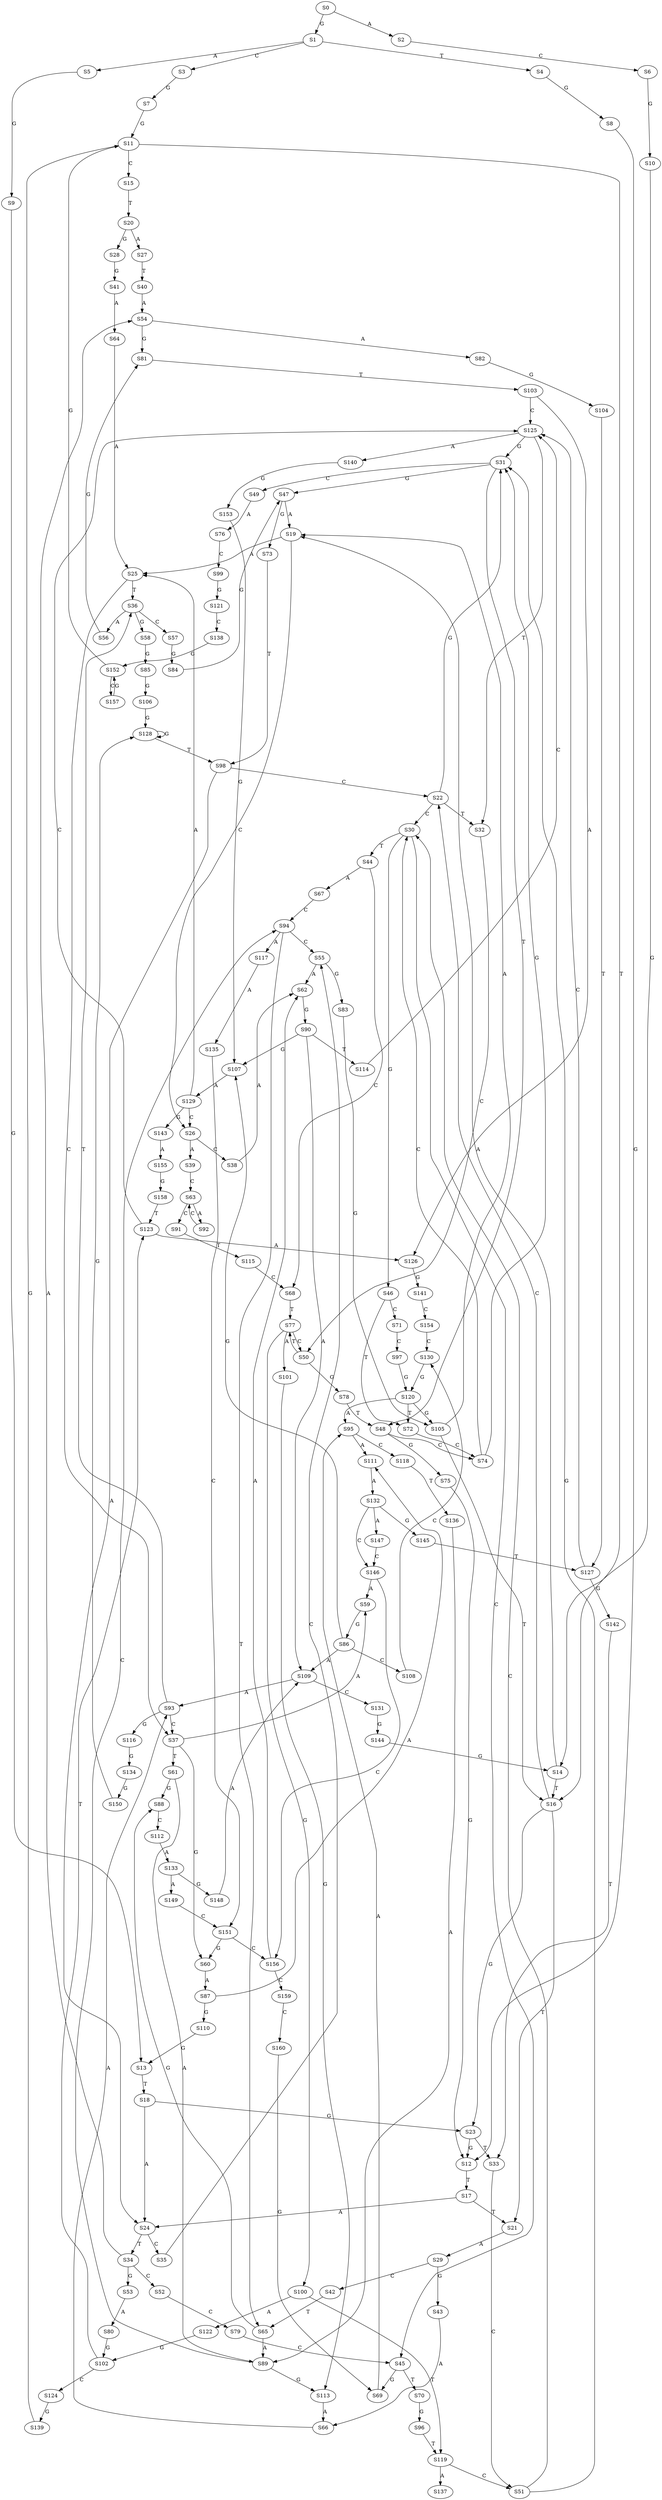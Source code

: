 strict digraph  {
	S0 -> S1 [ label = G ];
	S0 -> S2 [ label = A ];
	S1 -> S3 [ label = C ];
	S1 -> S4 [ label = T ];
	S1 -> S5 [ label = A ];
	S2 -> S6 [ label = C ];
	S3 -> S7 [ label = G ];
	S4 -> S8 [ label = G ];
	S5 -> S9 [ label = G ];
	S6 -> S10 [ label = G ];
	S7 -> S11 [ label = G ];
	S8 -> S12 [ label = G ];
	S9 -> S13 [ label = G ];
	S10 -> S14 [ label = G ];
	S11 -> S15 [ label = C ];
	S11 -> S16 [ label = T ];
	S12 -> S17 [ label = T ];
	S13 -> S18 [ label = T ];
	S14 -> S19 [ label = A ];
	S14 -> S16 [ label = T ];
	S15 -> S20 [ label = T ];
	S16 -> S21 [ label = T ];
	S16 -> S22 [ label = C ];
	S16 -> S23 [ label = G ];
	S17 -> S24 [ label = A ];
	S17 -> S21 [ label = T ];
	S18 -> S23 [ label = G ];
	S18 -> S24 [ label = A ];
	S19 -> S25 [ label = A ];
	S19 -> S26 [ label = C ];
	S20 -> S27 [ label = A ];
	S20 -> S28 [ label = G ];
	S21 -> S29 [ label = A ];
	S22 -> S30 [ label = C ];
	S22 -> S31 [ label = G ];
	S22 -> S32 [ label = T ];
	S23 -> S33 [ label = T ];
	S23 -> S12 [ label = G ];
	S24 -> S34 [ label = T ];
	S24 -> S35 [ label = C ];
	S25 -> S36 [ label = T ];
	S25 -> S37 [ label = C ];
	S26 -> S38 [ label = C ];
	S26 -> S39 [ label = A ];
	S27 -> S40 [ label = T ];
	S28 -> S41 [ label = G ];
	S29 -> S42 [ label = C ];
	S29 -> S43 [ label = G ];
	S30 -> S44 [ label = T ];
	S30 -> S45 [ label = C ];
	S30 -> S46 [ label = G ];
	S31 -> S47 [ label = G ];
	S31 -> S48 [ label = T ];
	S31 -> S49 [ label = C ];
	S32 -> S50 [ label = C ];
	S33 -> S51 [ label = C ];
	S34 -> S52 [ label = C ];
	S34 -> S53 [ label = G ];
	S34 -> S54 [ label = A ];
	S35 -> S55 [ label = C ];
	S36 -> S56 [ label = A ];
	S36 -> S57 [ label = C ];
	S36 -> S58 [ label = G ];
	S37 -> S59 [ label = A ];
	S37 -> S60 [ label = G ];
	S37 -> S61 [ label = T ];
	S38 -> S62 [ label = A ];
	S39 -> S63 [ label = C ];
	S40 -> S54 [ label = A ];
	S41 -> S64 [ label = A ];
	S42 -> S65 [ label = T ];
	S43 -> S66 [ label = A ];
	S44 -> S67 [ label = A ];
	S44 -> S68 [ label = C ];
	S45 -> S69 [ label = G ];
	S45 -> S70 [ label = T ];
	S46 -> S71 [ label = C ];
	S46 -> S72 [ label = T ];
	S47 -> S19 [ label = A ];
	S47 -> S73 [ label = G ];
	S48 -> S74 [ label = C ];
	S48 -> S75 [ label = G ];
	S49 -> S76 [ label = A ];
	S50 -> S77 [ label = T ];
	S50 -> S78 [ label = G ];
	S51 -> S31 [ label = G ];
	S51 -> S30 [ label = C ];
	S52 -> S79 [ label = C ];
	S53 -> S80 [ label = A ];
	S54 -> S81 [ label = G ];
	S54 -> S82 [ label = A ];
	S55 -> S62 [ label = A ];
	S55 -> S83 [ label = G ];
	S56 -> S81 [ label = G ];
	S57 -> S84 [ label = G ];
	S58 -> S85 [ label = G ];
	S59 -> S86 [ label = G ];
	S60 -> S87 [ label = A ];
	S61 -> S88 [ label = G ];
	S61 -> S89 [ label = A ];
	S62 -> S90 [ label = G ];
	S63 -> S91 [ label = C ];
	S63 -> S92 [ label = A ];
	S64 -> S25 [ label = A ];
	S65 -> S89 [ label = A ];
	S65 -> S88 [ label = G ];
	S66 -> S93 [ label = A ];
	S67 -> S94 [ label = C ];
	S68 -> S77 [ label = T ];
	S69 -> S95 [ label = A ];
	S70 -> S96 [ label = G ];
	S71 -> S97 [ label = C ];
	S72 -> S74 [ label = C ];
	S73 -> S98 [ label = T ];
	S74 -> S31 [ label = G ];
	S74 -> S30 [ label = C ];
	S75 -> S12 [ label = G ];
	S76 -> S99 [ label = C ];
	S77 -> S100 [ label = G ];
	S77 -> S50 [ label = C ];
	S77 -> S101 [ label = A ];
	S78 -> S48 [ label = T ];
	S79 -> S45 [ label = C ];
	S80 -> S102 [ label = G ];
	S81 -> S103 [ label = T ];
	S82 -> S104 [ label = G ];
	S83 -> S105 [ label = G ];
	S84 -> S47 [ label = G ];
	S85 -> S106 [ label = G ];
	S86 -> S107 [ label = G ];
	S86 -> S108 [ label = C ];
	S86 -> S109 [ label = A ];
	S87 -> S110 [ label = G ];
	S87 -> S111 [ label = A ];
	S88 -> S112 [ label = C ];
	S89 -> S113 [ label = G ];
	S89 -> S94 [ label = C ];
	S90 -> S114 [ label = T ];
	S90 -> S107 [ label = G ];
	S90 -> S109 [ label = A ];
	S91 -> S115 [ label = T ];
	S92 -> S63 [ label = C ];
	S93 -> S36 [ label = T ];
	S93 -> S37 [ label = C ];
	S93 -> S116 [ label = G ];
	S94 -> S55 [ label = C ];
	S94 -> S65 [ label = T ];
	S94 -> S117 [ label = A ];
	S95 -> S111 [ label = A ];
	S95 -> S118 [ label = C ];
	S96 -> S119 [ label = T ];
	S97 -> S120 [ label = G ];
	S98 -> S24 [ label = A ];
	S98 -> S22 [ label = C ];
	S99 -> S121 [ label = G ];
	S100 -> S122 [ label = A ];
	S100 -> S119 [ label = T ];
	S101 -> S113 [ label = G ];
	S102 -> S123 [ label = T ];
	S102 -> S124 [ label = C ];
	S103 -> S125 [ label = C ];
	S103 -> S126 [ label = A ];
	S104 -> S127 [ label = T ];
	S105 -> S19 [ label = A ];
	S105 -> S16 [ label = T ];
	S106 -> S128 [ label = G ];
	S107 -> S129 [ label = A ];
	S108 -> S130 [ label = C ];
	S109 -> S131 [ label = C ];
	S109 -> S93 [ label = A ];
	S110 -> S13 [ label = G ];
	S111 -> S132 [ label = A ];
	S112 -> S133 [ label = A ];
	S113 -> S66 [ label = A ];
	S114 -> S125 [ label = C ];
	S115 -> S68 [ label = C ];
	S116 -> S134 [ label = G ];
	S117 -> S135 [ label = A ];
	S118 -> S136 [ label = T ];
	S119 -> S137 [ label = A ];
	S119 -> S51 [ label = C ];
	S120 -> S95 [ label = A ];
	S120 -> S72 [ label = T ];
	S120 -> S105 [ label = G ];
	S121 -> S138 [ label = C ];
	S122 -> S102 [ label = G ];
	S123 -> S126 [ label = A ];
	S123 -> S125 [ label = C ];
	S124 -> S139 [ label = G ];
	S125 -> S32 [ label = T ];
	S125 -> S140 [ label = A ];
	S125 -> S31 [ label = G ];
	S126 -> S141 [ label = G ];
	S127 -> S142 [ label = G ];
	S127 -> S125 [ label = C ];
	S128 -> S98 [ label = T ];
	S128 -> S128 [ label = G ];
	S129 -> S25 [ label = A ];
	S129 -> S26 [ label = C ];
	S129 -> S143 [ label = G ];
	S130 -> S120 [ label = G ];
	S131 -> S144 [ label = G ];
	S132 -> S145 [ label = G ];
	S132 -> S146 [ label = C ];
	S132 -> S147 [ label = A ];
	S133 -> S148 [ label = G ];
	S133 -> S149 [ label = A ];
	S134 -> S150 [ label = G ];
	S135 -> S151 [ label = C ];
	S136 -> S89 [ label = A ];
	S138 -> S152 [ label = G ];
	S139 -> S11 [ label = G ];
	S140 -> S153 [ label = G ];
	S141 -> S154 [ label = C ];
	S142 -> S33 [ label = T ];
	S143 -> S155 [ label = A ];
	S144 -> S14 [ label = G ];
	S145 -> S127 [ label = T ];
	S146 -> S156 [ label = C ];
	S146 -> S59 [ label = A ];
	S147 -> S146 [ label = C ];
	S148 -> S109 [ label = A ];
	S149 -> S151 [ label = C ];
	S150 -> S128 [ label = G ];
	S151 -> S156 [ label = C ];
	S151 -> S60 [ label = G ];
	S152 -> S11 [ label = G ];
	S152 -> S157 [ label = C ];
	S153 -> S107 [ label = G ];
	S154 -> S130 [ label = C ];
	S155 -> S158 [ label = G ];
	S156 -> S159 [ label = C ];
	S156 -> S62 [ label = A ];
	S157 -> S152 [ label = G ];
	S158 -> S123 [ label = T ];
	S159 -> S160 [ label = C ];
	S160 -> S69 [ label = G ];
}
